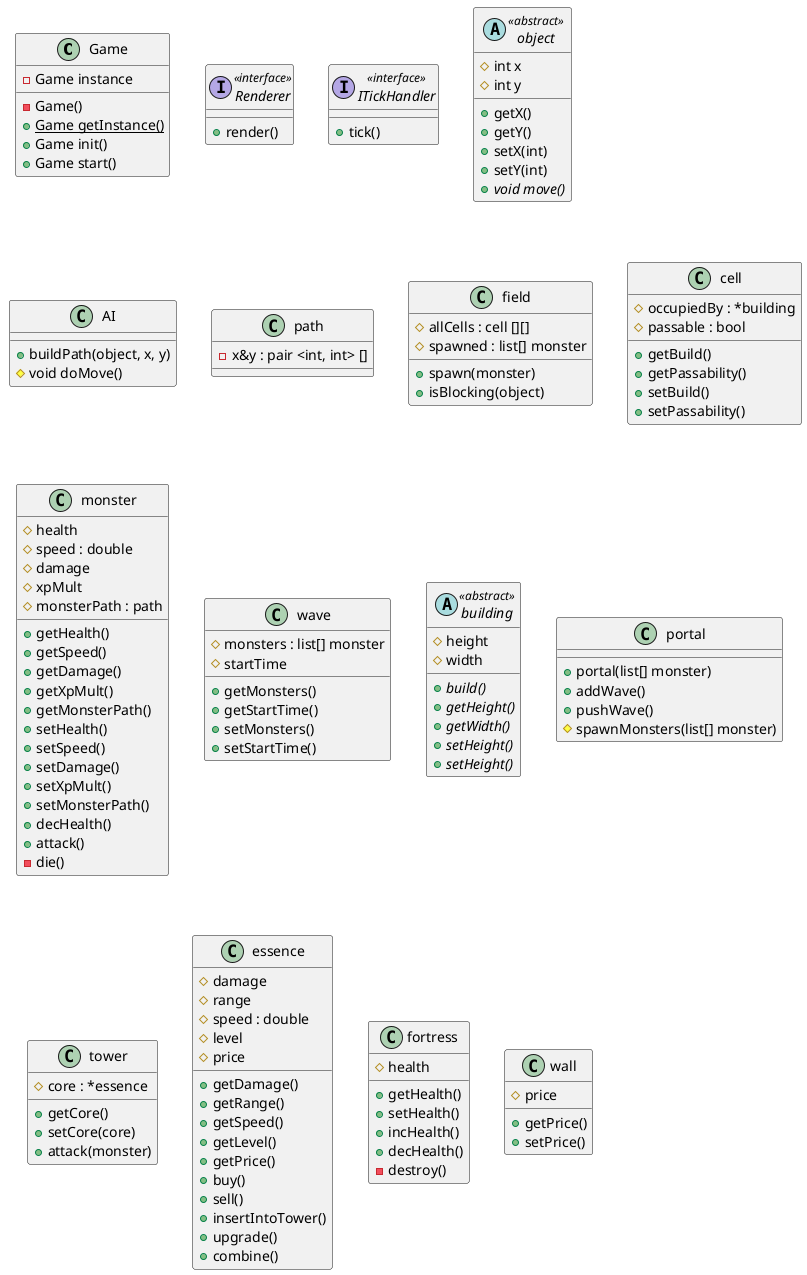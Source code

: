 @startuml

class Game {
    -Game instance
    -Game()
    {static} +Game getInstance()
    +Game init()
    +Game start()
}

interface Renderer <<interface>> {
    +render()
}

interface ITickHandler <<interface>>{
    +tick()
}

abstract class object <<abstract>>{
    #int x
    #int y
    +getX()
    +getY()
    +setX(int)
    +setY(int)
    +{abstract} void move()
}

class AI{
    +buildPath(object, x, y)
    #void doMove()
}

class path{
	-x&y : pair <int, int> []
}

class field{
    #allCells : cell [][]
    #spawned : list[] monster
    +spawn(monster)
    +isBlocking(object)
}

class cell{
	#occupiedBy : *building
	#passable : bool
	+getBuild()
	+getPassability()
	+setBuild()
	+setPassability()
}

class monster{
    #health
    #speed : double
    #damage
    #xpMult
    #monsterPath : path
    +getHealth()
    +getSpeed()
    +getDamage()
    +getXpMult()
    +getMonsterPath()
    +setHealth()
    +setSpeed()
    +setDamage()
    +setXpMult()
    +setMonsterPath()
    +decHealth()
    +attack()
    -die()
}

class wave{
	#monsters : list[] monster
	#startTime
	+getMonsters()
	+getStartTime()
	+setMonsters()
	+setStartTime()
}

abstract class building <<abstract>>{
    #height
    #width
    {abstract} +build()
    {abstract} +getHeight()
    {abstract} +getWidth()
    {abstract} +setHeight()
    {abstract} +setHeight()
}

class portal{
    +portal(list[] monster)
    +addWave()
    +pushWave()
    #spawnMonsters(list[] monster)
}

class tower{
    #core : *essence
    +getCore()
    +setCore(core)
    +attack(monster)
}

class essence{
    #damage
    #range
    #speed : double
    'effect
    #level
    #price
    +getDamage()
    +getRange()
    +getSpeed()
    +getLevel()
    +getPrice()
    +buy()
    +sell()
    +insertIntoTower()
    +upgrade()
    +combine()
}

class fortress{
    #health
    +getHealth()
    +setHealth()
    +incHealth()
    +decHealth()
    -destroy()
}

class wall{
    #price
    +getPrice()
    +setPrice()
}

@enduml